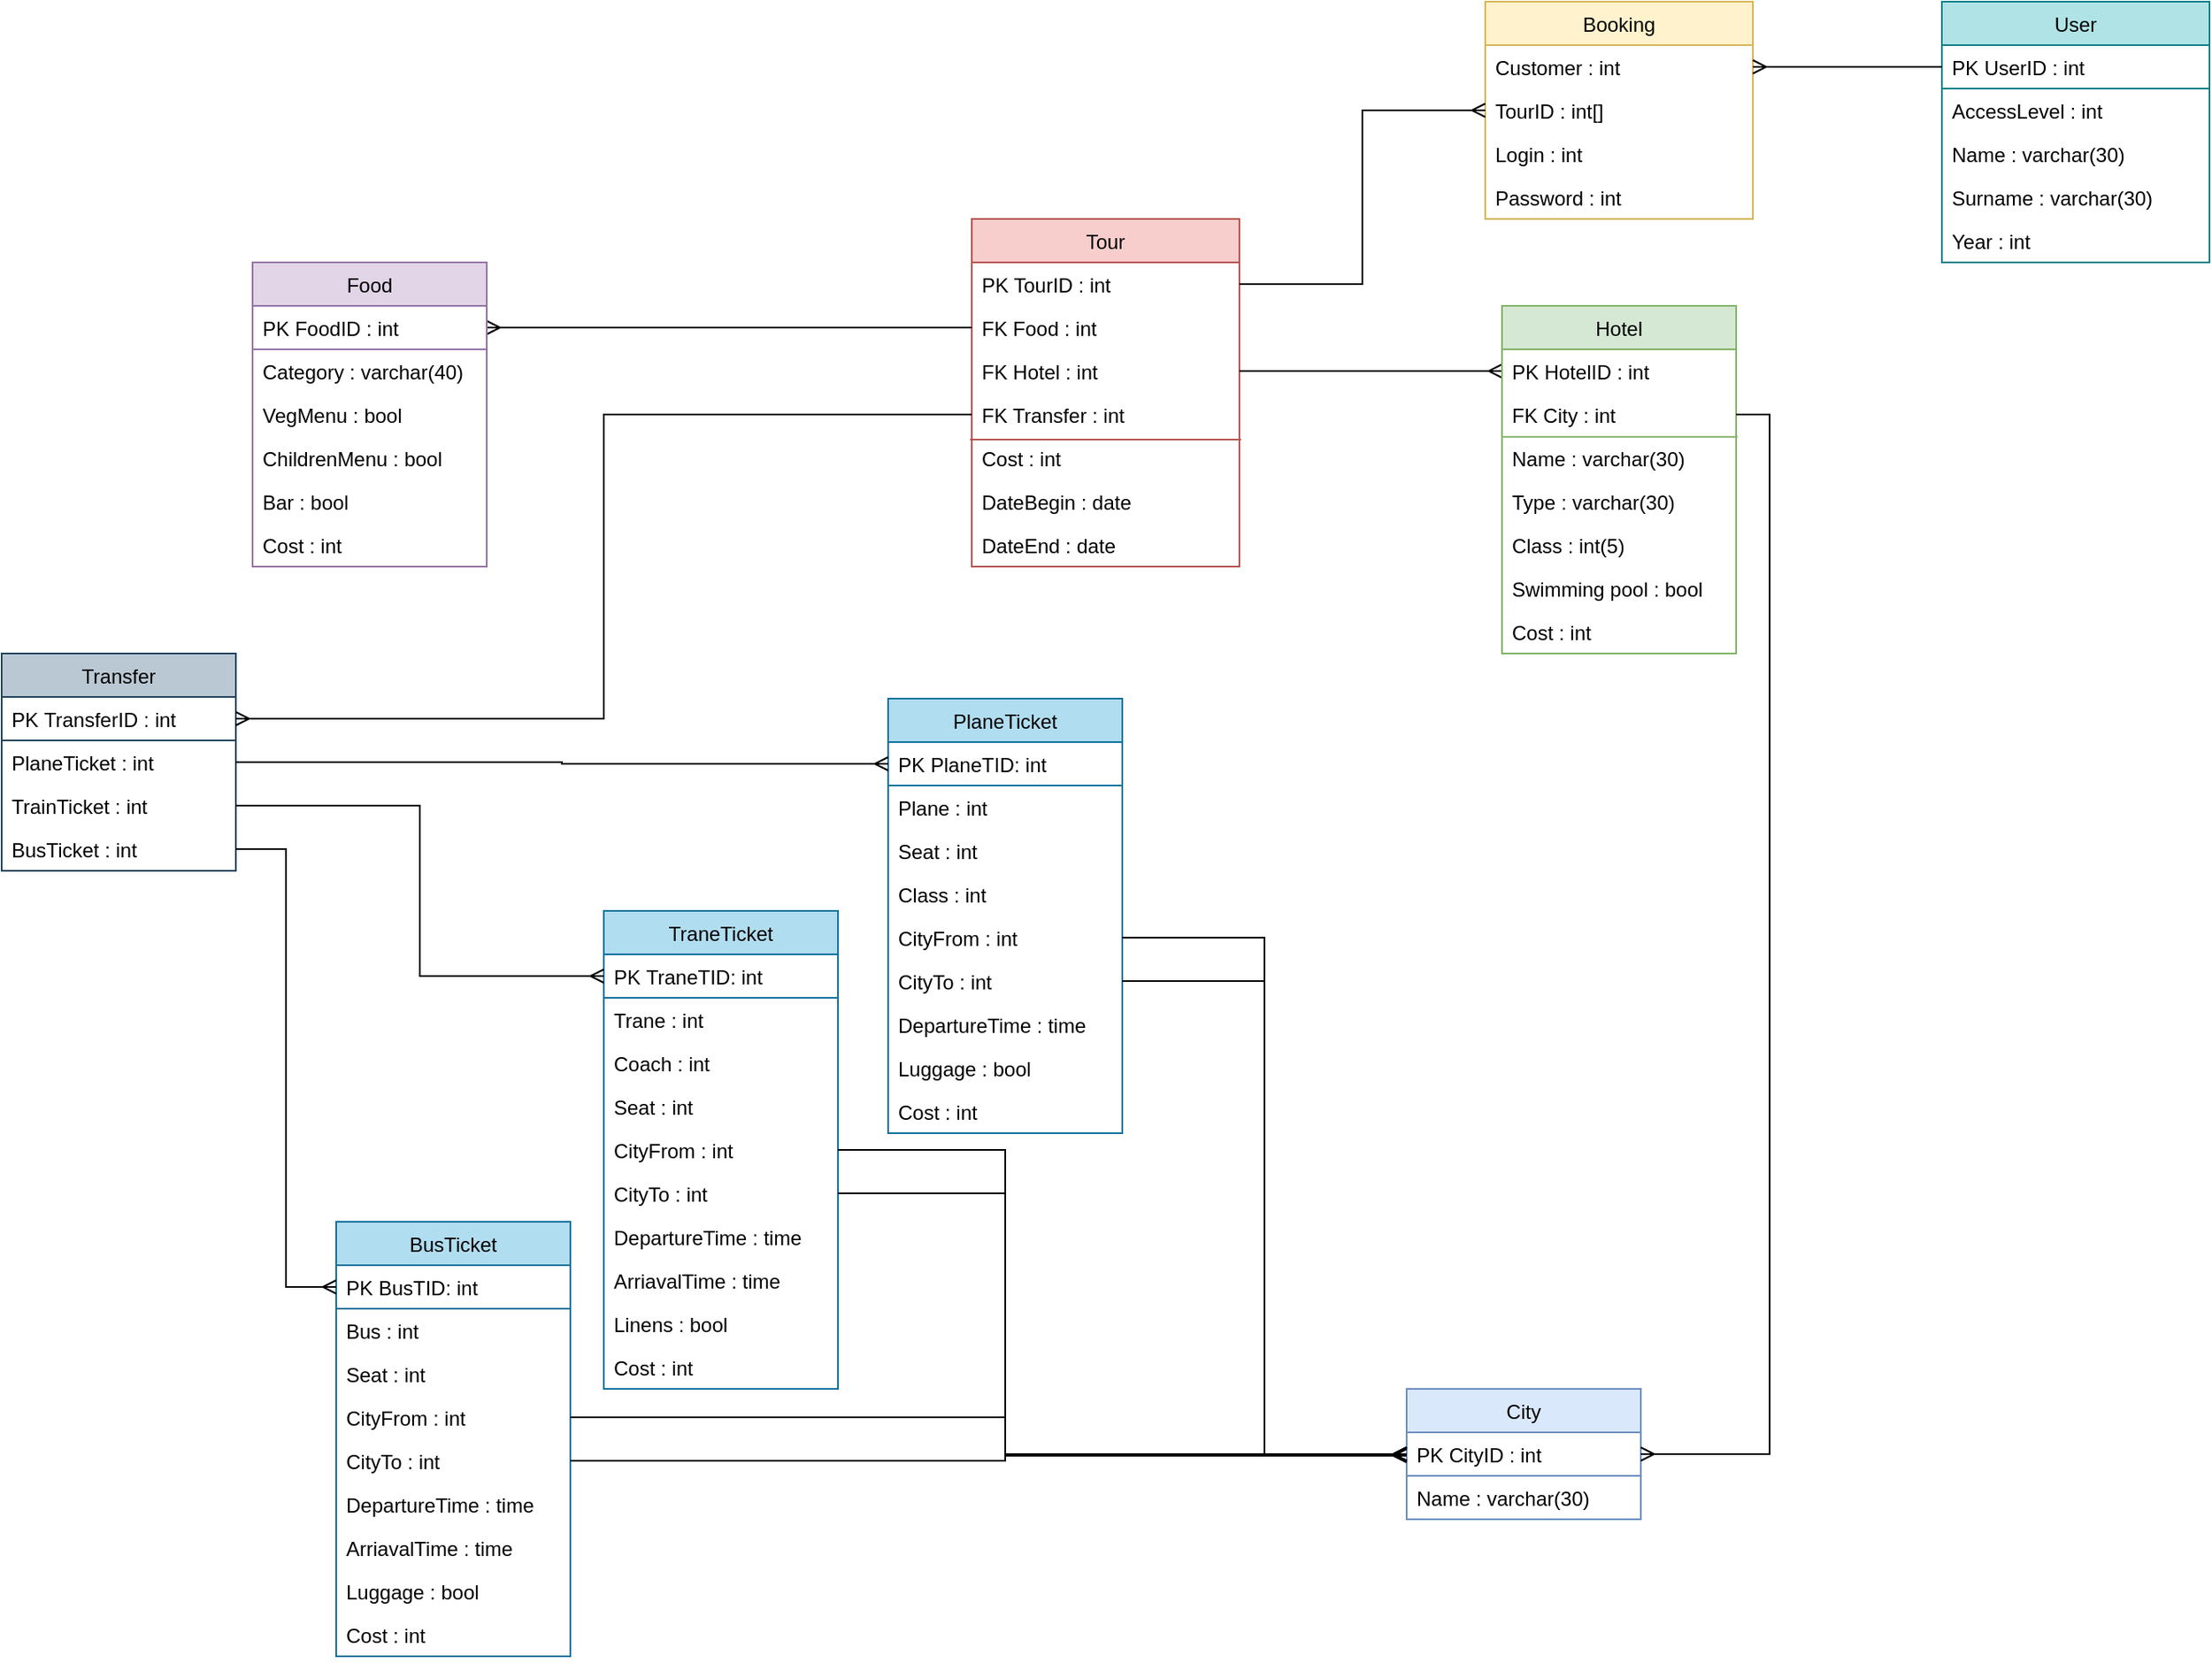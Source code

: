 <mxfile version="14.5.1" type="device"><diagram id="e8GQfE9tQ-yq9g0O70QU" name="Page-1"><mxGraphModel dx="2534" dy="2156" grid="1" gridSize="10" guides="1" tooltips="1" connect="1" arrows="1" fold="1" page="1" pageScale="1" pageWidth="827" pageHeight="1169" math="0" shadow="0"><root><mxCell id="0"/><mxCell id="1" parent="0"/><mxCell id="znWLYIhtQOSBfRW7V6ma-2" value="Tour" style="swimlane;fontStyle=0;childLayout=stackLayout;horizontal=1;startSize=26;fillColor=#f8cecc;horizontalStack=0;resizeParent=1;resizeParentMax=0;resizeLast=0;collapsible=1;marginBottom=0;strokeColor=#b85450;" parent="1" vertex="1"><mxGeometry x="360" y="120" width="160" height="208" as="geometry"/></mxCell><mxCell id="znWLYIhtQOSBfRW7V6ma-3" value="PK TourID : int" style="text;align=left;verticalAlign=top;spacingLeft=4;spacingRight=4;overflow=hidden;rotatable=0;points=[[0,0.5],[1,0.5]];portConstraint=eastwest;" parent="znWLYIhtQOSBfRW7V6ma-2" vertex="1"><mxGeometry y="26" width="160" height="26" as="geometry"/></mxCell><mxCell id="znWLYIhtQOSBfRW7V6ma-6" value="FK Food : int&#10;" style="text;strokeColor=none;fillColor=none;align=left;verticalAlign=top;spacingLeft=4;spacingRight=4;overflow=hidden;rotatable=0;points=[[0,0.5],[1,0.5]];portConstraint=eastwest;" parent="znWLYIhtQOSBfRW7V6ma-2" vertex="1"><mxGeometry y="52" width="160" height="26" as="geometry"/></mxCell><mxCell id="KoEOzb3SB1iJJMoLuOmR-3" value="FK Hotel : int" style="text;align=left;verticalAlign=top;spacingLeft=4;spacingRight=4;overflow=hidden;rotatable=0;points=[[0,0.5],[1,0.5]];portConstraint=eastwest;" parent="znWLYIhtQOSBfRW7V6ma-2" vertex="1"><mxGeometry y="78" width="160" height="26" as="geometry"/></mxCell><mxCell id="znWLYIhtQOSBfRW7V6ma-5" value="FK Transfer : int" style="text;align=left;verticalAlign=top;spacingLeft=4;spacingRight=4;overflow=hidden;rotatable=0;points=[[0,0.5],[1,0.5]];portConstraint=eastwest;" parent="znWLYIhtQOSBfRW7V6ma-2" vertex="1"><mxGeometry y="104" width="160" height="26" as="geometry"/></mxCell><mxCell id="znWLYIhtQOSBfRW7V6ma-14" value="Cost : int" style="text;strokeColor=none;fillColor=none;align=left;verticalAlign=top;spacingLeft=4;spacingRight=4;overflow=hidden;rotatable=0;points=[[0,0.5],[1,0.5]];portConstraint=eastwest;" parent="znWLYIhtQOSBfRW7V6ma-2" vertex="1"><mxGeometry y="130" width="160" height="26" as="geometry"/></mxCell><mxCell id="znWLYIhtQOSBfRW7V6ma-15" value="DateBegin : date" style="text;strokeColor=none;fillColor=none;align=left;verticalAlign=top;spacingLeft=4;spacingRight=4;overflow=hidden;rotatable=0;points=[[0,0.5],[1,0.5]];portConstraint=eastwest;" parent="znWLYIhtQOSBfRW7V6ma-2" vertex="1"><mxGeometry y="156" width="160" height="26" as="geometry"/></mxCell><mxCell id="B5LqnGw6JoLm5PoQHCJD-1" value="DateEnd : date" style="text;strokeColor=none;fillColor=none;align=left;verticalAlign=top;spacingLeft=4;spacingRight=4;overflow=hidden;rotatable=0;points=[[0,0.5],[1,0.5]];portConstraint=eastwest;" parent="znWLYIhtQOSBfRW7V6ma-2" vertex="1"><mxGeometry y="182" width="160" height="26" as="geometry"/></mxCell><mxCell id="kUv5TCdNmg_Wf3K0dTcX-2" value="" style="endArrow=none;html=1;fillColor=#f8cecc;strokeColor=#b85450;" parent="znWLYIhtQOSBfRW7V6ma-2" edge="1"><mxGeometry width="50" height="50" relative="1" as="geometry"><mxPoint x="-1" y="132" as="sourcePoint"/><mxPoint x="161" y="132" as="targetPoint"/><Array as="points"/></mxGeometry></mxCell><mxCell id="itDSvhVtk3OyAdfjDDhd-1" style="edgeStyle=orthogonalEdgeStyle;rounded=0;orthogonalLoop=1;jettySize=auto;html=1;exitX=1;exitY=0.5;exitDx=0;exitDy=0;startArrow=none;startFill=0;entryX=0;entryY=0.5;entryDx=0;entryDy=0;endArrow=ERmany;endFill=0;" parent="1" source="KoEOzb3SB1iJJMoLuOmR-3" target="znWLYIhtQOSBfRW7V6ma-24" edge="1"><mxGeometry relative="1" as="geometry"><mxPoint x="650" y="260" as="targetPoint"/></mxGeometry></mxCell><mxCell id="kUv5TCdNmg_Wf3K0dTcX-1" style="edgeStyle=orthogonalEdgeStyle;rounded=0;orthogonalLoop=1;jettySize=auto;html=1;exitX=0;exitY=0.5;exitDx=0;exitDy=0;entryX=1;entryY=0.5;entryDx=0;entryDy=0;endArrow=ERmany;endFill=0;" parent="1" source="znWLYIhtQOSBfRW7V6ma-6" target="znWLYIhtQOSBfRW7V6ma-39" edge="1"><mxGeometry relative="1" as="geometry"/></mxCell><mxCell id="znWLYIhtQOSBfRW7V6ma-38" value="Food" style="swimlane;fontStyle=0;childLayout=stackLayout;horizontal=1;startSize=26;fillColor=#e1d5e7;horizontalStack=0;resizeParent=1;resizeParentMax=0;resizeLast=0;collapsible=1;marginBottom=0;align=center;strokeColor=#9673a6;" parent="1" vertex="1"><mxGeometry x="-70" y="146" width="140" height="182" as="geometry"/></mxCell><mxCell id="znWLYIhtQOSBfRW7V6ma-39" value="PK FoodID : int" style="text;strokeColor=#9673a6;align=left;verticalAlign=top;spacingLeft=4;spacingRight=4;overflow=hidden;rotatable=0;points=[[0,0.5],[1,0.5]];portConstraint=eastwest;" parent="znWLYIhtQOSBfRW7V6ma-38" vertex="1"><mxGeometry y="26" width="140" height="26" as="geometry"/></mxCell><mxCell id="znWLYIhtQOSBfRW7V6ma-40" value="Category : varchar(40)" style="text;strokeColor=none;fillColor=none;align=left;verticalAlign=top;spacingLeft=4;spacingRight=4;overflow=hidden;rotatable=0;points=[[0,0.5],[1,0.5]];portConstraint=eastwest;" parent="znWLYIhtQOSBfRW7V6ma-38" vertex="1"><mxGeometry y="52" width="140" height="26" as="geometry"/></mxCell><mxCell id="peg6cr8R7Qb8h5hzro33-1" value="VegMenu : bool" style="text;strokeColor=none;fillColor=none;align=left;verticalAlign=top;spacingLeft=4;spacingRight=4;overflow=hidden;rotatable=0;points=[[0,0.5],[1,0.5]];portConstraint=eastwest;" parent="znWLYIhtQOSBfRW7V6ma-38" vertex="1"><mxGeometry y="78" width="140" height="26" as="geometry"/></mxCell><mxCell id="peg6cr8R7Qb8h5hzro33-2" value="ChildrenMenu : bool" style="text;strokeColor=none;fillColor=none;align=left;verticalAlign=top;spacingLeft=4;spacingRight=4;overflow=hidden;rotatable=0;points=[[0,0.5],[1,0.5]];portConstraint=eastwest;" parent="znWLYIhtQOSBfRW7V6ma-38" vertex="1"><mxGeometry y="104" width="140" height="26" as="geometry"/></mxCell><mxCell id="peg6cr8R7Qb8h5hzro33-5" value="Bar : bool" style="text;strokeColor=none;fillColor=none;align=left;verticalAlign=top;spacingLeft=4;spacingRight=4;overflow=hidden;rotatable=0;points=[[0,0.5],[1,0.5]];portConstraint=eastwest;" parent="znWLYIhtQOSBfRW7V6ma-38" vertex="1"><mxGeometry y="130" width="140" height="26" as="geometry"/></mxCell><mxCell id="znWLYIhtQOSBfRW7V6ma-41" value="Cost : int" style="text;strokeColor=none;fillColor=none;align=left;verticalAlign=top;spacingLeft=4;spacingRight=4;overflow=hidden;rotatable=0;points=[[0,0.5],[1,0.5]];portConstraint=eastwest;" parent="znWLYIhtQOSBfRW7V6ma-38" vertex="1"><mxGeometry y="156" width="140" height="26" as="geometry"/></mxCell><mxCell id="znWLYIhtQOSBfRW7V6ma-23" value="Hotel" style="swimlane;fontStyle=0;childLayout=stackLayout;horizontal=1;startSize=26;fillColor=#d5e8d4;horizontalStack=0;resizeParent=1;resizeParentMax=0;resizeLast=0;collapsible=1;marginBottom=0;align=center;strokeColor=#82b366;" parent="1" vertex="1"><mxGeometry x="677" y="172" width="140" height="208" as="geometry"/></mxCell><mxCell id="znWLYIhtQOSBfRW7V6ma-24" value="PK HotelID : int" style="text;align=left;verticalAlign=top;spacingLeft=4;spacingRight=4;overflow=hidden;rotatable=0;points=[[0,0.5],[1,0.5]];portConstraint=eastwest;" parent="znWLYIhtQOSBfRW7V6ma-23" vertex="1"><mxGeometry y="26" width="140" height="26" as="geometry"/></mxCell><mxCell id="znWLYIhtQOSBfRW7V6ma-28" value="FK City : int" style="text;strokeColor=none;fillColor=none;align=left;verticalAlign=top;spacingLeft=4;spacingRight=4;overflow=hidden;rotatable=0;points=[[0,0.5],[1,0.5]];portConstraint=eastwest;" parent="znWLYIhtQOSBfRW7V6ma-23" vertex="1"><mxGeometry y="52" width="140" height="26" as="geometry"/></mxCell><mxCell id="znWLYIhtQOSBfRW7V6ma-25" value="Name : varchar(30)" style="text;strokeColor=none;fillColor=none;align=left;verticalAlign=top;spacingLeft=4;spacingRight=4;overflow=hidden;rotatable=0;points=[[0,0.5],[1,0.5]];portConstraint=eastwest;" parent="znWLYIhtQOSBfRW7V6ma-23" vertex="1"><mxGeometry y="78" width="140" height="26" as="geometry"/></mxCell><mxCell id="peg6cr8R7Qb8h5hzro33-3" value="Type : varchar(30)" style="text;strokeColor=none;fillColor=none;align=left;verticalAlign=top;spacingLeft=4;spacingRight=4;overflow=hidden;rotatable=0;points=[[0,0.5],[1,0.5]];portConstraint=eastwest;" parent="znWLYIhtQOSBfRW7V6ma-23" vertex="1"><mxGeometry y="104" width="140" height="26" as="geometry"/></mxCell><mxCell id="znWLYIhtQOSBfRW7V6ma-26" value="Class : int(5)" style="text;strokeColor=none;fillColor=none;align=left;verticalAlign=top;spacingLeft=4;spacingRight=4;overflow=hidden;rotatable=0;points=[[0,0.5],[1,0.5]];portConstraint=eastwest;" parent="znWLYIhtQOSBfRW7V6ma-23" vertex="1"><mxGeometry y="130" width="140" height="26" as="geometry"/></mxCell><mxCell id="peg6cr8R7Qb8h5hzro33-6" value="Swimming pool : bool" style="text;strokeColor=none;fillColor=none;align=left;verticalAlign=top;spacingLeft=4;spacingRight=4;overflow=hidden;rotatable=0;points=[[0,0.5],[1,0.5]];portConstraint=eastwest;" parent="znWLYIhtQOSBfRW7V6ma-23" vertex="1"><mxGeometry y="156" width="140" height="26" as="geometry"/></mxCell><mxCell id="znWLYIhtQOSBfRW7V6ma-27" value="Cost : int" style="text;strokeColor=none;fillColor=none;align=left;verticalAlign=top;spacingLeft=4;spacingRight=4;overflow=hidden;rotatable=0;points=[[0,0.5],[1,0.5]];portConstraint=eastwest;" parent="znWLYIhtQOSBfRW7V6ma-23" vertex="1"><mxGeometry y="182" width="140" height="26" as="geometry"/></mxCell><mxCell id="kUv5TCdNmg_Wf3K0dTcX-8" value="" style="endArrow=none;html=1;entryX=1.006;entryY=1.015;entryDx=0;entryDy=0;entryPerimeter=0;exitX=0;exitY=0.015;exitDx=0;exitDy=0;exitPerimeter=0;fillColor=#d5e8d4;strokeColor=#82b366;" parent="znWLYIhtQOSBfRW7V6ma-23" source="znWLYIhtQOSBfRW7V6ma-25" target="znWLYIhtQOSBfRW7V6ma-28" edge="1"><mxGeometry width="50" height="50" relative="1" as="geometry"><mxPoint x="-110" y="50" as="sourcePoint"/><mxPoint x="-60" as="targetPoint"/></mxGeometry></mxCell><mxCell id="znWLYIhtQOSBfRW7V6ma-19" value="City" style="swimlane;fontStyle=0;childLayout=stackLayout;horizontal=1;startSize=26;fillColor=#dae8fc;horizontalStack=0;resizeParent=1;resizeParentMax=0;resizeLast=0;collapsible=1;marginBottom=0;align=center;strokeColor=#6c8ebf;" parent="1" vertex="1"><mxGeometry x="620" y="820" width="140" height="78" as="geometry"/></mxCell><mxCell id="znWLYIhtQOSBfRW7V6ma-20" value="PK CityID : int" style="text;strokeColor=#6c8ebf;align=left;verticalAlign=top;spacingLeft=4;spacingRight=4;overflow=hidden;rotatable=0;points=[[0,0.5],[1,0.5]];portConstraint=eastwest;" parent="znWLYIhtQOSBfRW7V6ma-19" vertex="1"><mxGeometry y="26" width="140" height="26" as="geometry"/></mxCell><mxCell id="znWLYIhtQOSBfRW7V6ma-21" value="Name : varchar(30)" style="text;strokeColor=none;fillColor=none;align=left;verticalAlign=top;spacingLeft=4;spacingRight=4;overflow=hidden;rotatable=0;points=[[0,0.5],[1,0.5]];portConstraint=eastwest;" parent="znWLYIhtQOSBfRW7V6ma-19" vertex="1"><mxGeometry y="52" width="140" height="26" as="geometry"/></mxCell><mxCell id="5Fz6bhZhIZGxh3Ic0CM1-1" style="edgeStyle=orthogonalEdgeStyle;rounded=0;orthogonalLoop=1;jettySize=auto;html=1;exitX=1;exitY=0.5;exitDx=0;exitDy=0;entryX=1;entryY=0.5;entryDx=0;entryDy=0;endArrow=ERmany;endFill=0;startArrow=none;startFill=0;" parent="1" source="znWLYIhtQOSBfRW7V6ma-28" target="znWLYIhtQOSBfRW7V6ma-20" edge="1"><mxGeometry relative="1" as="geometry"/></mxCell><mxCell id="3H8lX-YeFw1nrTs0RfeM-3" value="Booking" style="swimlane;fontStyle=0;childLayout=stackLayout;horizontal=1;startSize=26;fillColor=#fff2cc;horizontalStack=0;resizeParent=1;resizeParentMax=0;resizeLast=0;collapsible=1;marginBottom=0;strokeColor=#d6b656;" parent="1" vertex="1"><mxGeometry x="667" y="-10" width="160" height="130" as="geometry"/></mxCell><mxCell id="3H8lX-YeFw1nrTs0RfeM-5" value="Customer : int&#10;" style="text;strokeColor=none;fillColor=none;align=left;verticalAlign=top;spacingLeft=4;spacingRight=4;overflow=hidden;rotatable=0;points=[[0,0.5],[1,0.5]];portConstraint=eastwest;" parent="3H8lX-YeFw1nrTs0RfeM-3" vertex="1"><mxGeometry y="26" width="160" height="26" as="geometry"/></mxCell><mxCell id="3H8lX-YeFw1nrTs0RfeM-4" value="TourID : int[]" style="text;align=left;verticalAlign=top;spacingLeft=4;spacingRight=4;overflow=hidden;rotatable=0;points=[[0,0.5],[1,0.5]];portConstraint=eastwest;" parent="3H8lX-YeFw1nrTs0RfeM-3" vertex="1"><mxGeometry y="52" width="160" height="26" as="geometry"/></mxCell><mxCell id="3H8lX-YeFw1nrTs0RfeM-17" value="Login : int" style="text;strokeColor=none;fillColor=none;align=left;verticalAlign=top;spacingLeft=4;spacingRight=4;overflow=hidden;rotatable=0;points=[[0,0.5],[1,0.5]];portConstraint=eastwest;" parent="3H8lX-YeFw1nrTs0RfeM-3" vertex="1"><mxGeometry y="78" width="160" height="26" as="geometry"/></mxCell><mxCell id="3H8lX-YeFw1nrTs0RfeM-18" value="Password : int" style="text;strokeColor=none;fillColor=none;align=left;verticalAlign=top;spacingLeft=4;spacingRight=4;overflow=hidden;rotatable=0;points=[[0,0.5],[1,0.5]];portConstraint=eastwest;" parent="3H8lX-YeFw1nrTs0RfeM-3" vertex="1"><mxGeometry y="104" width="160" height="26" as="geometry"/></mxCell><mxCell id="3H8lX-YeFw1nrTs0RfeM-14" style="edgeStyle=orthogonalEdgeStyle;rounded=0;orthogonalLoop=1;jettySize=auto;html=1;exitX=1;exitY=0.5;exitDx=0;exitDy=0;entryX=0;entryY=0.5;entryDx=0;entryDy=0;endArrow=ERmany;endFill=0;" parent="1" source="znWLYIhtQOSBfRW7V6ma-3" target="3H8lX-YeFw1nrTs0RfeM-4" edge="1"><mxGeometry relative="1" as="geometry"/></mxCell><mxCell id="3H8lX-YeFw1nrTs0RfeM-15" value="User" style="swimlane;fontStyle=0;childLayout=stackLayout;horizontal=1;startSize=26;fillColor=#b0e3e6;horizontalStack=0;resizeParent=1;resizeParentMax=0;resizeLast=0;collapsible=1;marginBottom=0;strokeColor=#0e8088;" parent="1" vertex="1"><mxGeometry x="940" y="-10" width="160" height="156" as="geometry"/></mxCell><mxCell id="3H8lX-YeFw1nrTs0RfeM-16" value="PK UserID : int" style="text;align=left;verticalAlign=top;spacingLeft=4;spacingRight=4;overflow=hidden;rotatable=0;points=[[0,0.5],[1,0.5]];portConstraint=eastwest;strokeColor=#0e8088;" parent="3H8lX-YeFw1nrTs0RfeM-15" vertex="1"><mxGeometry y="26" width="160" height="26" as="geometry"/></mxCell><mxCell id="3H8lX-YeFw1nrTs0RfeM-23" value="AccessLevel : int" style="text;strokeColor=none;fillColor=none;align=left;verticalAlign=top;spacingLeft=4;spacingRight=4;overflow=hidden;rotatable=0;points=[[0,0.5],[1,0.5]];portConstraint=eastwest;" parent="3H8lX-YeFw1nrTs0RfeM-15" vertex="1"><mxGeometry y="52" width="160" height="26" as="geometry"/></mxCell><mxCell id="3H8lX-YeFw1nrTs0RfeM-20" value="Name : varchar(30)" style="text;strokeColor=none;fillColor=none;align=left;verticalAlign=top;spacingLeft=4;spacingRight=4;overflow=hidden;rotatable=0;points=[[0,0.5],[1,0.5]];portConstraint=eastwest;" parent="3H8lX-YeFw1nrTs0RfeM-15" vertex="1"><mxGeometry y="78" width="160" height="26" as="geometry"/></mxCell><mxCell id="3H8lX-YeFw1nrTs0RfeM-21" value="Surname : varchar(30)" style="text;strokeColor=none;fillColor=none;align=left;verticalAlign=top;spacingLeft=4;spacingRight=4;overflow=hidden;rotatable=0;points=[[0,0.5],[1,0.5]];portConstraint=eastwest;" parent="3H8lX-YeFw1nrTs0RfeM-15" vertex="1"><mxGeometry y="104" width="160" height="26" as="geometry"/></mxCell><mxCell id="3H8lX-YeFw1nrTs0RfeM-22" value="Year : int" style="text;strokeColor=none;fillColor=none;align=left;verticalAlign=top;spacingLeft=4;spacingRight=4;overflow=hidden;rotatable=0;points=[[0,0.5],[1,0.5]];portConstraint=eastwest;" parent="3H8lX-YeFw1nrTs0RfeM-15" vertex="1"><mxGeometry y="130" width="160" height="26" as="geometry"/></mxCell><mxCell id="3H8lX-YeFw1nrTs0RfeM-19" style="edgeStyle=orthogonalEdgeStyle;rounded=0;orthogonalLoop=1;jettySize=auto;html=1;exitX=1;exitY=0.5;exitDx=0;exitDy=0;entryX=0;entryY=0.5;entryDx=0;entryDy=0;endArrow=none;endFill=0;startArrow=ERmany;startFill=0;" parent="1" source="3H8lX-YeFw1nrTs0RfeM-5" target="3H8lX-YeFw1nrTs0RfeM-16" edge="1"><mxGeometry relative="1" as="geometry"/></mxCell><mxCell id="KoEOzb3SB1iJJMoLuOmR-4" value="Transfer" style="swimlane;fontStyle=0;childLayout=stackLayout;horizontal=1;startSize=26;fillColor=#bac8d3;horizontalStack=0;resizeParent=1;resizeParentMax=0;resizeLast=0;collapsible=1;marginBottom=0;align=center;strokeColor=#23445d;" parent="1" vertex="1"><mxGeometry x="-220" y="380" width="140" height="130" as="geometry"/></mxCell><mxCell id="KoEOzb3SB1iJJMoLuOmR-5" value="PK TransferID : int" style="text;strokeColor=#23445d;align=left;verticalAlign=top;spacingLeft=4;spacingRight=4;overflow=hidden;rotatable=0;points=[[0,0.5],[1,0.5]];portConstraint=eastwest;" parent="KoEOzb3SB1iJJMoLuOmR-4" vertex="1"><mxGeometry y="26" width="140" height="26" as="geometry"/></mxCell><mxCell id="KoEOzb3SB1iJJMoLuOmR-6" value="PlaneTicket : int" style="text;strokeColor=none;fillColor=none;align=left;verticalAlign=top;spacingLeft=4;spacingRight=4;overflow=hidden;rotatable=0;points=[[0,0.5],[1,0.5]];portConstraint=eastwest;" parent="KoEOzb3SB1iJJMoLuOmR-4" vertex="1"><mxGeometry y="52" width="140" height="26" as="geometry"/></mxCell><mxCell id="UkuXC8q7PgumSySsyghI-1" value="TrainTicket : int" style="text;strokeColor=none;fillColor=none;align=left;verticalAlign=top;spacingLeft=4;spacingRight=4;overflow=hidden;rotatable=0;points=[[0,0.5],[1,0.5]];portConstraint=eastwest;" parent="KoEOzb3SB1iJJMoLuOmR-4" vertex="1"><mxGeometry y="78" width="140" height="26" as="geometry"/></mxCell><mxCell id="UkuXC8q7PgumSySsyghI-2" value="BusTicket : int" style="text;strokeColor=none;fillColor=none;align=left;verticalAlign=top;spacingLeft=4;spacingRight=4;overflow=hidden;rotatable=0;points=[[0,0.5],[1,0.5]];portConstraint=eastwest;" parent="KoEOzb3SB1iJJMoLuOmR-4" vertex="1"><mxGeometry y="104" width="140" height="26" as="geometry"/></mxCell><mxCell id="leNwUJMOIFKcCRmMtIKA-17" value="TraneTicket" style="swimlane;fontStyle=0;childLayout=stackLayout;horizontal=1;startSize=26;fillColor=#b1ddf0;horizontalStack=0;resizeParent=1;resizeParentMax=0;resizeLast=0;collapsible=1;marginBottom=0;align=center;strokeColor=#10739e;" parent="1" vertex="1"><mxGeometry x="140" y="534" width="140" height="286" as="geometry"/></mxCell><mxCell id="leNwUJMOIFKcCRmMtIKA-18" value="PK TraneTID: int" style="text;strokeColor=#10739e;align=left;verticalAlign=top;spacingLeft=4;spacingRight=4;overflow=hidden;rotatable=0;points=[[0,0.5],[1,0.5]];portConstraint=eastwest;" parent="leNwUJMOIFKcCRmMtIKA-17" vertex="1"><mxGeometry y="26" width="140" height="26" as="geometry"/></mxCell><mxCell id="leNwUJMOIFKcCRmMtIKA-25" value="Trane : int" style="text;strokeColor=none;fillColor=none;align=left;verticalAlign=top;spacingLeft=4;spacingRight=4;overflow=hidden;rotatable=0;points=[[0,0.5],[1,0.5]];portConstraint=eastwest;" parent="leNwUJMOIFKcCRmMtIKA-17" vertex="1"><mxGeometry y="52" width="140" height="26" as="geometry"/></mxCell><mxCell id="leNwUJMOIFKcCRmMtIKA-19" value="Coach : int" style="text;strokeColor=none;fillColor=none;align=left;verticalAlign=top;spacingLeft=4;spacingRight=4;overflow=hidden;rotatable=0;points=[[0,0.5],[1,0.5]];portConstraint=eastwest;" parent="leNwUJMOIFKcCRmMtIKA-17" vertex="1"><mxGeometry y="78" width="140" height="26" as="geometry"/></mxCell><mxCell id="leNwUJMOIFKcCRmMtIKA-20" value="Seat : int" style="text;strokeColor=none;fillColor=none;align=left;verticalAlign=top;spacingLeft=4;spacingRight=4;overflow=hidden;rotatable=0;points=[[0,0.5],[1,0.5]];portConstraint=eastwest;" parent="leNwUJMOIFKcCRmMtIKA-17" vertex="1"><mxGeometry y="104" width="140" height="26" as="geometry"/></mxCell><mxCell id="leNwUJMOIFKcCRmMtIKA-21" value="CityFrom : int" style="text;strokeColor=none;fillColor=none;align=left;verticalAlign=top;spacingLeft=4;spacingRight=4;overflow=hidden;rotatable=0;points=[[0,0.5],[1,0.5]];portConstraint=eastwest;" parent="leNwUJMOIFKcCRmMtIKA-17" vertex="1"><mxGeometry y="130" width="140" height="26" as="geometry"/></mxCell><mxCell id="leNwUJMOIFKcCRmMtIKA-22" value="CityTo : int" style="text;strokeColor=none;fillColor=none;align=left;verticalAlign=top;spacingLeft=4;spacingRight=4;overflow=hidden;rotatable=0;points=[[0,0.5],[1,0.5]];portConstraint=eastwest;" parent="leNwUJMOIFKcCRmMtIKA-17" vertex="1"><mxGeometry y="156" width="140" height="26" as="geometry"/></mxCell><mxCell id="leNwUJMOIFKcCRmMtIKA-24" value="DepartureTime : time" style="text;strokeColor=none;fillColor=none;align=left;verticalAlign=top;spacingLeft=4;spacingRight=4;overflow=hidden;rotatable=0;points=[[0,0.5],[1,0.5]];portConstraint=eastwest;" parent="leNwUJMOIFKcCRmMtIKA-17" vertex="1"><mxGeometry y="182" width="140" height="26" as="geometry"/></mxCell><mxCell id="leNwUJMOIFKcCRmMtIKA-26" value="ArriavalTime : time" style="text;strokeColor=none;fillColor=none;align=left;verticalAlign=top;spacingLeft=4;spacingRight=4;overflow=hidden;rotatable=0;points=[[0,0.5],[1,0.5]];portConstraint=eastwest;" parent="leNwUJMOIFKcCRmMtIKA-17" vertex="1"><mxGeometry y="208" width="140" height="26" as="geometry"/></mxCell><mxCell id="leNwUJMOIFKcCRmMtIKA-27" value="Linens : bool" style="text;strokeColor=none;fillColor=none;align=left;verticalAlign=top;spacingLeft=4;spacingRight=4;overflow=hidden;rotatable=0;points=[[0,0.5],[1,0.5]];portConstraint=eastwest;" parent="leNwUJMOIFKcCRmMtIKA-17" vertex="1"><mxGeometry y="234" width="140" height="26" as="geometry"/></mxCell><mxCell id="leNwUJMOIFKcCRmMtIKA-23" value="Cost : int" style="text;strokeColor=none;fillColor=none;align=left;verticalAlign=top;spacingLeft=4;spacingRight=4;overflow=hidden;rotatable=0;points=[[0,0.5],[1,0.5]];portConstraint=eastwest;" parent="leNwUJMOIFKcCRmMtIKA-17" vertex="1"><mxGeometry y="260" width="140" height="26" as="geometry"/></mxCell><mxCell id="leNwUJMOIFKcCRmMtIKA-29" value="PlaneTicket" style="swimlane;fontStyle=0;childLayout=stackLayout;horizontal=1;startSize=26;horizontalStack=0;resizeParent=1;resizeParentMax=0;resizeLast=0;collapsible=1;marginBottom=0;align=center;fillColor=#b1ddf0;strokeColor=#10739e;" parent="1" vertex="1"><mxGeometry x="310" y="407" width="140" height="260" as="geometry"/></mxCell><mxCell id="leNwUJMOIFKcCRmMtIKA-30" value="PK PlaneTID: int" style="text;strokeColor=#10739e;align=left;verticalAlign=top;spacingLeft=4;spacingRight=4;overflow=hidden;rotatable=0;points=[[0,0.5],[1,0.5]];portConstraint=eastwest;" parent="leNwUJMOIFKcCRmMtIKA-29" vertex="1"><mxGeometry y="26" width="140" height="26" as="geometry"/></mxCell><mxCell id="leNwUJMOIFKcCRmMtIKA-31" value="Plane : int" style="text;strokeColor=none;fillColor=none;align=left;verticalAlign=top;spacingLeft=4;spacingRight=4;overflow=hidden;rotatable=0;points=[[0,0.5],[1,0.5]];portConstraint=eastwest;" parent="leNwUJMOIFKcCRmMtIKA-29" vertex="1"><mxGeometry y="52" width="140" height="26" as="geometry"/></mxCell><mxCell id="leNwUJMOIFKcCRmMtIKA-33" value="Seat : int" style="text;strokeColor=none;fillColor=none;align=left;verticalAlign=top;spacingLeft=4;spacingRight=4;overflow=hidden;rotatable=0;points=[[0,0.5],[1,0.5]];portConstraint=eastwest;" parent="leNwUJMOIFKcCRmMtIKA-29" vertex="1"><mxGeometry y="78" width="140" height="26" as="geometry"/></mxCell><mxCell id="leNwUJMOIFKcCRmMtIKA-32" value="Class : int" style="text;strokeColor=none;fillColor=none;align=left;verticalAlign=top;spacingLeft=4;spacingRight=4;overflow=hidden;rotatable=0;points=[[0,0.5],[1,0.5]];portConstraint=eastwest;" parent="leNwUJMOIFKcCRmMtIKA-29" vertex="1"><mxGeometry y="104" width="140" height="26" as="geometry"/></mxCell><mxCell id="leNwUJMOIFKcCRmMtIKA-34" value="CityFrom : int" style="text;strokeColor=none;fillColor=none;align=left;verticalAlign=top;spacingLeft=4;spacingRight=4;overflow=hidden;rotatable=0;points=[[0,0.5],[1,0.5]];portConstraint=eastwest;" parent="leNwUJMOIFKcCRmMtIKA-29" vertex="1"><mxGeometry y="130" width="140" height="26" as="geometry"/></mxCell><mxCell id="leNwUJMOIFKcCRmMtIKA-35" value="CityTo : int" style="text;strokeColor=none;fillColor=none;align=left;verticalAlign=top;spacingLeft=4;spacingRight=4;overflow=hidden;rotatable=0;points=[[0,0.5],[1,0.5]];portConstraint=eastwest;" parent="leNwUJMOIFKcCRmMtIKA-29" vertex="1"><mxGeometry y="156" width="140" height="26" as="geometry"/></mxCell><mxCell id="leNwUJMOIFKcCRmMtIKA-37" value="DepartureTime : time" style="text;strokeColor=none;fillColor=none;align=left;verticalAlign=top;spacingLeft=4;spacingRight=4;overflow=hidden;rotatable=0;points=[[0,0.5],[1,0.5]];portConstraint=eastwest;" parent="leNwUJMOIFKcCRmMtIKA-29" vertex="1"><mxGeometry y="182" width="140" height="26" as="geometry"/></mxCell><mxCell id="leNwUJMOIFKcCRmMtIKA-39" value="Luggage : bool" style="text;strokeColor=none;fillColor=none;align=left;verticalAlign=top;spacingLeft=4;spacingRight=4;overflow=hidden;rotatable=0;points=[[0,0.5],[1,0.5]];portConstraint=eastwest;" parent="leNwUJMOIFKcCRmMtIKA-29" vertex="1"><mxGeometry y="208" width="140" height="26" as="geometry"/></mxCell><mxCell id="leNwUJMOIFKcCRmMtIKA-36" value="Cost : int" style="text;strokeColor=none;fillColor=none;align=left;verticalAlign=top;spacingLeft=4;spacingRight=4;overflow=hidden;rotatable=0;points=[[0,0.5],[1,0.5]];portConstraint=eastwest;" parent="leNwUJMOIFKcCRmMtIKA-29" vertex="1"><mxGeometry y="234" width="140" height="26" as="geometry"/></mxCell><mxCell id="leNwUJMOIFKcCRmMtIKA-40" value="BusTicket" style="swimlane;fontStyle=0;childLayout=stackLayout;horizontal=1;startSize=26;fillColor=#b1ddf0;horizontalStack=0;resizeParent=1;resizeParentMax=0;resizeLast=0;collapsible=1;marginBottom=0;align=center;strokeColor=#10739e;" parent="1" vertex="1"><mxGeometry x="-20" y="720" width="140" height="260" as="geometry"/></mxCell><mxCell id="leNwUJMOIFKcCRmMtIKA-41" value="PK BusTID: int" style="text;strokeColor=#10739e;align=left;verticalAlign=top;spacingLeft=4;spacingRight=4;overflow=hidden;rotatable=0;points=[[0,0.5],[1,0.5]];portConstraint=eastwest;" parent="leNwUJMOIFKcCRmMtIKA-40" vertex="1"><mxGeometry y="26" width="140" height="26" as="geometry"/></mxCell><mxCell id="leNwUJMOIFKcCRmMtIKA-42" value="Bus : int" style="text;strokeColor=none;fillColor=none;align=left;verticalAlign=top;spacingLeft=4;spacingRight=4;overflow=hidden;rotatable=0;points=[[0,0.5],[1,0.5]];portConstraint=eastwest;" parent="leNwUJMOIFKcCRmMtIKA-40" vertex="1"><mxGeometry y="52" width="140" height="26" as="geometry"/></mxCell><mxCell id="leNwUJMOIFKcCRmMtIKA-43" value="Seat : int" style="text;strokeColor=none;fillColor=none;align=left;verticalAlign=top;spacingLeft=4;spacingRight=4;overflow=hidden;rotatable=0;points=[[0,0.5],[1,0.5]];portConstraint=eastwest;" parent="leNwUJMOIFKcCRmMtIKA-40" vertex="1"><mxGeometry y="78" width="140" height="26" as="geometry"/></mxCell><mxCell id="leNwUJMOIFKcCRmMtIKA-45" value="CityFrom : int" style="text;strokeColor=none;fillColor=none;align=left;verticalAlign=top;spacingLeft=4;spacingRight=4;overflow=hidden;rotatable=0;points=[[0,0.5],[1,0.5]];portConstraint=eastwest;" parent="leNwUJMOIFKcCRmMtIKA-40" vertex="1"><mxGeometry y="104" width="140" height="26" as="geometry"/></mxCell><mxCell id="leNwUJMOIFKcCRmMtIKA-46" value="CityTo : int" style="text;strokeColor=none;fillColor=none;align=left;verticalAlign=top;spacingLeft=4;spacingRight=4;overflow=hidden;rotatable=0;points=[[0,0.5],[1,0.5]];portConstraint=eastwest;" parent="leNwUJMOIFKcCRmMtIKA-40" vertex="1"><mxGeometry y="130" width="140" height="26" as="geometry"/></mxCell><mxCell id="leNwUJMOIFKcCRmMtIKA-48" value="DepartureTime : time" style="text;strokeColor=none;fillColor=none;align=left;verticalAlign=top;spacingLeft=4;spacingRight=4;overflow=hidden;rotatable=0;points=[[0,0.5],[1,0.5]];portConstraint=eastwest;" parent="leNwUJMOIFKcCRmMtIKA-40" vertex="1"><mxGeometry y="156" width="140" height="26" as="geometry"/></mxCell><mxCell id="leNwUJMOIFKcCRmMtIKA-50" value="ArriavalTime : time" style="text;strokeColor=none;fillColor=none;align=left;verticalAlign=top;spacingLeft=4;spacingRight=4;overflow=hidden;rotatable=0;points=[[0,0.5],[1,0.5]];portConstraint=eastwest;" parent="leNwUJMOIFKcCRmMtIKA-40" vertex="1"><mxGeometry y="182" width="140" height="26" as="geometry"/></mxCell><mxCell id="leNwUJMOIFKcCRmMtIKA-49" value="Luggage : bool" style="text;strokeColor=none;fillColor=none;align=left;verticalAlign=top;spacingLeft=4;spacingRight=4;overflow=hidden;rotatable=0;points=[[0,0.5],[1,0.5]];portConstraint=eastwest;" parent="leNwUJMOIFKcCRmMtIKA-40" vertex="1"><mxGeometry y="208" width="140" height="26" as="geometry"/></mxCell><mxCell id="leNwUJMOIFKcCRmMtIKA-47" value="Cost : int" style="text;strokeColor=none;fillColor=none;align=left;verticalAlign=top;spacingLeft=4;spacingRight=4;overflow=hidden;rotatable=0;points=[[0,0.5],[1,0.5]];portConstraint=eastwest;" parent="leNwUJMOIFKcCRmMtIKA-40" vertex="1"><mxGeometry y="234" width="140" height="26" as="geometry"/></mxCell><mxCell id="leNwUJMOIFKcCRmMtIKA-52" style="edgeStyle=orthogonalEdgeStyle;rounded=0;orthogonalLoop=1;jettySize=auto;html=1;exitX=0;exitY=0.5;exitDx=0;exitDy=0;entryX=1;entryY=0.5;entryDx=0;entryDy=0;endArrow=ERmany;endFill=0;" parent="1" source="znWLYIhtQOSBfRW7V6ma-5" target="KoEOzb3SB1iJJMoLuOmR-5" edge="1"><mxGeometry relative="1" as="geometry"/></mxCell><mxCell id="leNwUJMOIFKcCRmMtIKA-55" style="edgeStyle=orthogonalEdgeStyle;rounded=0;orthogonalLoop=1;jettySize=auto;html=1;exitX=1;exitY=0.5;exitDx=0;exitDy=0;entryX=0;entryY=0.5;entryDx=0;entryDy=0;endArrow=ERmany;endFill=0;" parent="1" source="UkuXC8q7PgumSySsyghI-2" target="leNwUJMOIFKcCRmMtIKA-41" edge="1"><mxGeometry relative="1" as="geometry"/></mxCell><mxCell id="leNwUJMOIFKcCRmMtIKA-69" style="edgeStyle=orthogonalEdgeStyle;rounded=0;orthogonalLoop=1;jettySize=auto;html=1;exitX=1;exitY=0.5;exitDx=0;exitDy=0;entryX=0;entryY=0.5;entryDx=0;entryDy=0;startArrow=none;startFill=0;endArrow=ERmany;endFill=0;" parent="1" source="KoEOzb3SB1iJJMoLuOmR-6" target="leNwUJMOIFKcCRmMtIKA-30" edge="1"><mxGeometry relative="1" as="geometry"/></mxCell><mxCell id="leNwUJMOIFKcCRmMtIKA-70" style="edgeStyle=orthogonalEdgeStyle;rounded=0;orthogonalLoop=1;jettySize=auto;html=1;exitX=1;exitY=0.5;exitDx=0;exitDy=0;startArrow=none;startFill=0;endArrow=ERmany;endFill=0;" parent="1" source="UkuXC8q7PgumSySsyghI-1" target="leNwUJMOIFKcCRmMtIKA-18" edge="1"><mxGeometry relative="1" as="geometry"/></mxCell><mxCell id="leNwUJMOIFKcCRmMtIKA-71" style="edgeStyle=orthogonalEdgeStyle;rounded=0;orthogonalLoop=1;jettySize=auto;html=1;exitX=1;exitY=0.5;exitDx=0;exitDy=0;entryX=0;entryY=0.5;entryDx=0;entryDy=0;startArrow=none;startFill=0;endArrow=ERmany;endFill=0;" parent="1" source="leNwUJMOIFKcCRmMtIKA-45" target="znWLYIhtQOSBfRW7V6ma-19" edge="1"><mxGeometry relative="1" as="geometry"><Array as="points"><mxPoint x="380" y="837"/><mxPoint x="380" y="859"/></Array></mxGeometry></mxCell><mxCell id="leNwUJMOIFKcCRmMtIKA-72" style="edgeStyle=orthogonalEdgeStyle;rounded=0;orthogonalLoop=1;jettySize=auto;html=1;exitX=1;exitY=0.5;exitDx=0;exitDy=0;startArrow=none;startFill=0;endArrow=ERmany;endFill=0;" parent="1" source="leNwUJMOIFKcCRmMtIKA-46" target="znWLYIhtQOSBfRW7V6ma-20" edge="1"><mxGeometry relative="1" as="geometry"><Array as="points"><mxPoint x="380" y="863"/><mxPoint x="380" y="859"/></Array></mxGeometry></mxCell><mxCell id="leNwUJMOIFKcCRmMtIKA-73" style="edgeStyle=orthogonalEdgeStyle;rounded=0;orthogonalLoop=1;jettySize=auto;html=1;exitX=1;exitY=0.5;exitDx=0;exitDy=0;startArrow=none;startFill=0;endArrow=ERmany;endFill=0;" parent="1" source="leNwUJMOIFKcCRmMtIKA-21" target="znWLYIhtQOSBfRW7V6ma-20" edge="1"><mxGeometry relative="1" as="geometry"><Array as="points"><mxPoint x="380" y="677"/><mxPoint x="380" y="860"/></Array></mxGeometry></mxCell><mxCell id="leNwUJMOIFKcCRmMtIKA-74" style="edgeStyle=orthogonalEdgeStyle;rounded=0;orthogonalLoop=1;jettySize=auto;html=1;exitX=1;exitY=0.5;exitDx=0;exitDy=0;startArrow=none;startFill=0;endArrow=ERmany;endFill=0;" parent="1" source="leNwUJMOIFKcCRmMtIKA-22" target="znWLYIhtQOSBfRW7V6ma-20" edge="1"><mxGeometry relative="1" as="geometry"><Array as="points"><mxPoint x="380" y="703"/><mxPoint x="380" y="859"/></Array></mxGeometry></mxCell><mxCell id="leNwUJMOIFKcCRmMtIKA-75" style="edgeStyle=orthogonalEdgeStyle;rounded=0;orthogonalLoop=1;jettySize=auto;html=1;exitX=1;exitY=0.5;exitDx=0;exitDy=0;startArrow=none;startFill=0;endArrow=ERmany;endFill=0;" parent="1" source="leNwUJMOIFKcCRmMtIKA-34" target="znWLYIhtQOSBfRW7V6ma-20" edge="1"><mxGeometry relative="1" as="geometry"/></mxCell><mxCell id="leNwUJMOIFKcCRmMtIKA-76" style="edgeStyle=orthogonalEdgeStyle;rounded=0;orthogonalLoop=1;jettySize=auto;html=1;exitX=1;exitY=0.5;exitDx=0;exitDy=0;startArrow=none;startFill=0;endArrow=ERmany;endFill=0;" parent="1" source="leNwUJMOIFKcCRmMtIKA-35" target="znWLYIhtQOSBfRW7V6ma-20" edge="1"><mxGeometry relative="1" as="geometry"/></mxCell></root></mxGraphModel></diagram></mxfile>